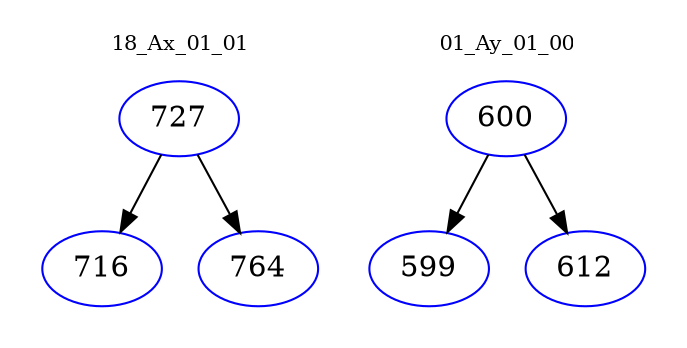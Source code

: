 digraph{
subgraph cluster_0 {
color = white
label = "18_Ax_01_01";
fontsize=10;
T0_727 [label="727", color="blue"]
T0_727 -> T0_716 [color="black"]
T0_716 [label="716", color="blue"]
T0_727 -> T0_764 [color="black"]
T0_764 [label="764", color="blue"]
}
subgraph cluster_1 {
color = white
label = "01_Ay_01_00";
fontsize=10;
T1_600 [label="600", color="blue"]
T1_600 -> T1_599 [color="black"]
T1_599 [label="599", color="blue"]
T1_600 -> T1_612 [color="black"]
T1_612 [label="612", color="blue"]
}
}
